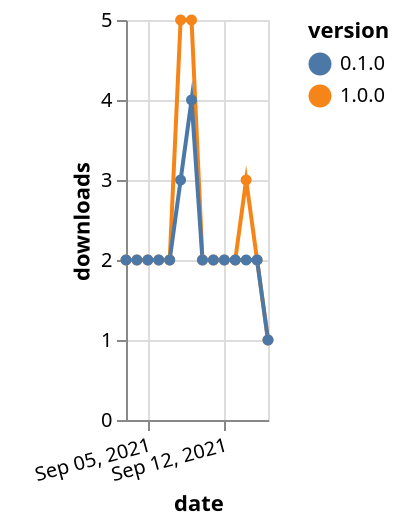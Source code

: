 {"$schema": "https://vega.github.io/schema/vega-lite/v5.json", "description": "A simple bar chart with embedded data.", "data": {"values": [{"date": "2021-09-03", "total": 3231, "delta": 2, "version": "1.0.0"}, {"date": "2021-09-04", "total": 3233, "delta": 2, "version": "1.0.0"}, {"date": "2021-09-05", "total": 3235, "delta": 2, "version": "1.0.0"}, {"date": "2021-09-06", "total": 3237, "delta": 2, "version": "1.0.0"}, {"date": "2021-09-07", "total": 3239, "delta": 2, "version": "1.0.0"}, {"date": "2021-09-08", "total": 3244, "delta": 5, "version": "1.0.0"}, {"date": "2021-09-09", "total": 3249, "delta": 5, "version": "1.0.0"}, {"date": "2021-09-10", "total": 3251, "delta": 2, "version": "1.0.0"}, {"date": "2021-09-11", "total": 3253, "delta": 2, "version": "1.0.0"}, {"date": "2021-09-12", "total": 3255, "delta": 2, "version": "1.0.0"}, {"date": "2021-09-13", "total": 3257, "delta": 2, "version": "1.0.0"}, {"date": "2021-09-14", "total": 3260, "delta": 3, "version": "1.0.0"}, {"date": "2021-09-15", "total": 3262, "delta": 2, "version": "1.0.0"}, {"date": "2021-09-16", "total": 3263, "delta": 1, "version": "1.0.0"}, {"date": "2021-09-03", "total": 2908, "delta": 2, "version": "0.1.0"}, {"date": "2021-09-04", "total": 2910, "delta": 2, "version": "0.1.0"}, {"date": "2021-09-05", "total": 2912, "delta": 2, "version": "0.1.0"}, {"date": "2021-09-06", "total": 2914, "delta": 2, "version": "0.1.0"}, {"date": "2021-09-07", "total": 2916, "delta": 2, "version": "0.1.0"}, {"date": "2021-09-08", "total": 2919, "delta": 3, "version": "0.1.0"}, {"date": "2021-09-09", "total": 2923, "delta": 4, "version": "0.1.0"}, {"date": "2021-09-10", "total": 2925, "delta": 2, "version": "0.1.0"}, {"date": "2021-09-11", "total": 2927, "delta": 2, "version": "0.1.0"}, {"date": "2021-09-12", "total": 2929, "delta": 2, "version": "0.1.0"}, {"date": "2021-09-13", "total": 2931, "delta": 2, "version": "0.1.0"}, {"date": "2021-09-14", "total": 2933, "delta": 2, "version": "0.1.0"}, {"date": "2021-09-15", "total": 2935, "delta": 2, "version": "0.1.0"}, {"date": "2021-09-16", "total": 2936, "delta": 1, "version": "0.1.0"}]}, "width": "container", "mark": {"type": "line", "point": {"filled": true}}, "encoding": {"x": {"field": "date", "type": "temporal", "timeUnit": "yearmonthdate", "title": "date", "axis": {"labelAngle": -15}}, "y": {"field": "delta", "type": "quantitative", "title": "downloads"}, "color": {"field": "version", "type": "nominal"}, "tooltip": {"field": "delta"}}}